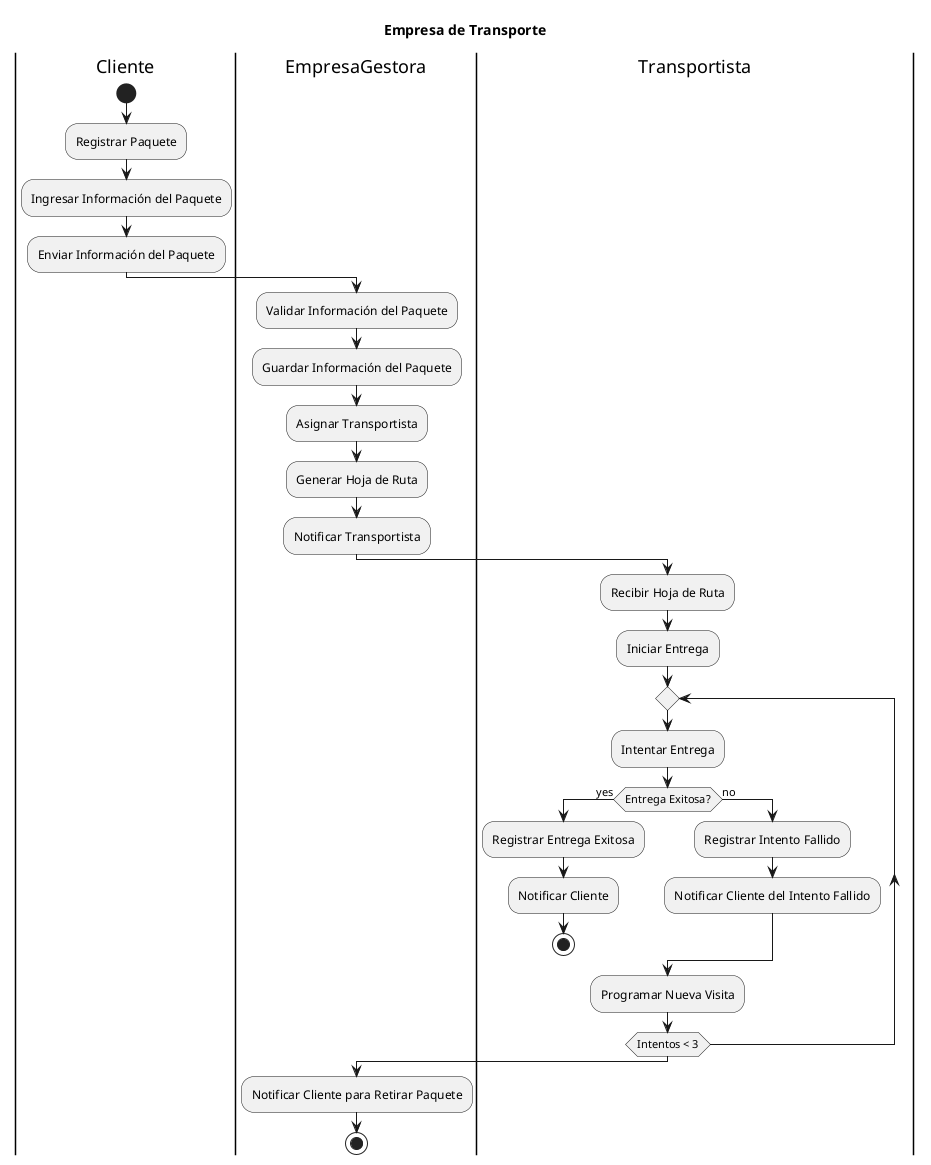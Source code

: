 @startuml

title Empresa de Transporte

|Cliente|
start
:Registrar Paquete;
:Ingresar Información del Paquete;
:Enviar Información del Paquete;

|EmpresaGestora|
:Validar Información del Paquete;
:Guardar Información del Paquete;
:Asignar Transportista;
:Generar Hoja de Ruta;
:Notificar Transportista;

|Transportista|
:Recibir Hoja de Ruta;
:Iniciar Entrega;

repeat
    :Intentar Entrega;
    if (Entrega Exitosa?) then (yes)
        :Registrar Entrega Exitosa;
        :Notificar Cliente;
        stop
    else (no)
        :Registrar Intento Fallido;
        :Notificar Cliente del Intento Fallido;
    endif
:Programar Nueva Visita;
repeat while (Intentos < 3);

|EmpresaGestora|
:Notificar Cliente para Retirar Paquete;
stop
@enduml

